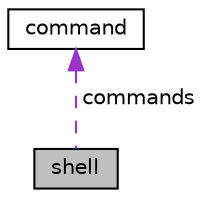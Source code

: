 digraph "shell"
{
  edge [fontname="Helvetica",fontsize="10",labelfontname="Helvetica",labelfontsize="10"];
  node [fontname="Helvetica",fontsize="10",shape=record];
  Node1 [label="shell",height=0.2,width=0.4,color="black", fillcolor="grey75", style="filled", fontcolor="black"];
  Node2 -> Node1 [dir="back",color="darkorchid3",fontsize="10",style="dashed",label=" commands" ];
  Node2 [label="command",height=0.2,width=0.4,color="black", fillcolor="white", style="filled",URL="$structcommand.html",tooltip="Structure for a shell command. "];
}
